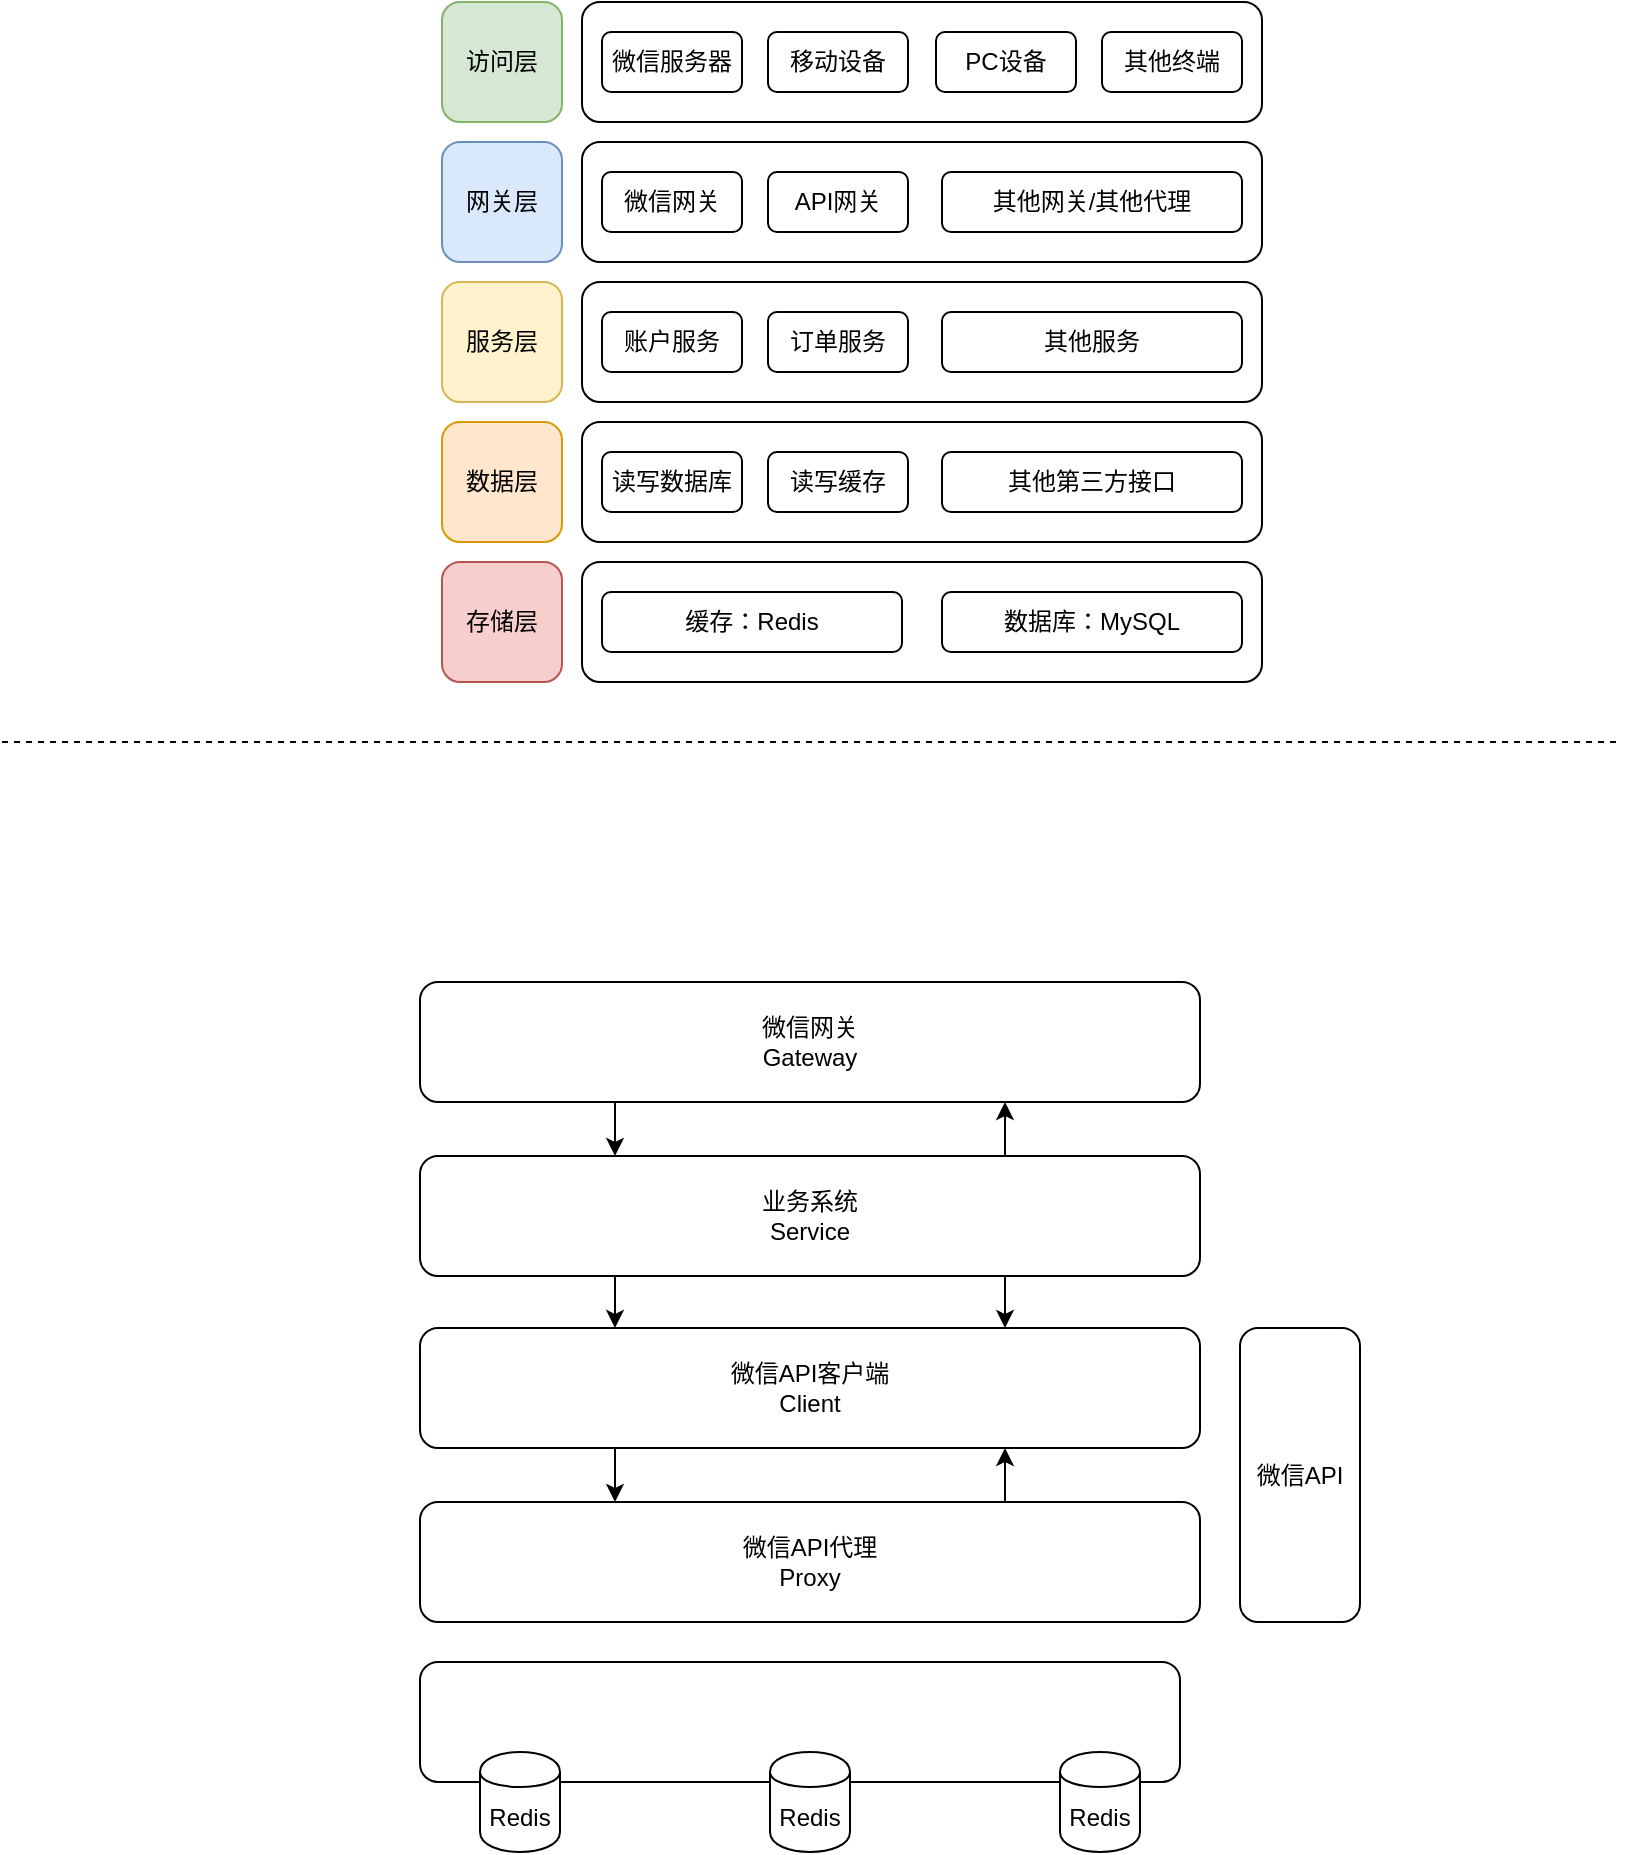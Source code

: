 <mxfile version="13.3.9" type="device"><diagram id="Fzws8k1aAf8MsgQdZHYl" name="第 1 页"><mxGraphModel dx="1426" dy="783" grid="1" gridSize="10" guides="1" tooltips="1" connect="1" arrows="1" fold="1" page="1" pageScale="1" pageWidth="827" pageHeight="1169" math="0" shadow="0"><root><mxCell id="0"/><mxCell id="1" parent="0"/><mxCell id="qwZZc0lAe-8l01NCEUno-30" style="edgeStyle=orthogonalEdgeStyle;rounded=0;orthogonalLoop=1;jettySize=auto;html=1;exitX=0.75;exitY=0;exitDx=0;exitDy=0;entryX=0.75;entryY=1;entryDx=0;entryDy=0;" edge="1" parent="1" source="qwZZc0lAe-8l01NCEUno-2" target="qwZZc0lAe-8l01NCEUno-9"><mxGeometry relative="1" as="geometry"/></mxCell><mxCell id="qwZZc0lAe-8l01NCEUno-32" style="edgeStyle=orthogonalEdgeStyle;rounded=0;orthogonalLoop=1;jettySize=auto;html=1;exitX=0.25;exitY=1;exitDx=0;exitDy=0;entryX=0.25;entryY=0;entryDx=0;entryDy=0;" edge="1" parent="1" source="qwZZc0lAe-8l01NCEUno-2" target="qwZZc0lAe-8l01NCEUno-27"><mxGeometry relative="1" as="geometry"/></mxCell><mxCell id="qwZZc0lAe-8l01NCEUno-33" style="edgeStyle=orthogonalEdgeStyle;rounded=0;orthogonalLoop=1;jettySize=auto;html=1;exitX=0.75;exitY=1;exitDx=0;exitDy=0;entryX=0.75;entryY=0;entryDx=0;entryDy=0;" edge="1" parent="1" source="qwZZc0lAe-8l01NCEUno-2" target="qwZZc0lAe-8l01NCEUno-27"><mxGeometry relative="1" as="geometry"/></mxCell><mxCell id="qwZZc0lAe-8l01NCEUno-2" value="业务系统&lt;br&gt;Service" style="rounded=1;whiteSpace=wrap;html=1;" vertex="1" parent="1"><mxGeometry x="209" y="607" width="390" height="60" as="geometry"/></mxCell><mxCell id="qwZZc0lAe-8l01NCEUno-37" style="edgeStyle=orthogonalEdgeStyle;rounded=0;orthogonalLoop=1;jettySize=auto;html=1;exitX=0.75;exitY=0;exitDx=0;exitDy=0;entryX=0.75;entryY=1;entryDx=0;entryDy=0;" edge="1" parent="1" source="qwZZc0lAe-8l01NCEUno-8" target="qwZZc0lAe-8l01NCEUno-27"><mxGeometry relative="1" as="geometry"/></mxCell><mxCell id="qwZZc0lAe-8l01NCEUno-8" value="微信API代理&lt;br&gt;Proxy" style="rounded=1;whiteSpace=wrap;html=1;" vertex="1" parent="1"><mxGeometry x="209" y="780" width="390" height="60" as="geometry"/></mxCell><mxCell id="qwZZc0lAe-8l01NCEUno-31" style="edgeStyle=orthogonalEdgeStyle;rounded=0;orthogonalLoop=1;jettySize=auto;html=1;exitX=0.25;exitY=1;exitDx=0;exitDy=0;entryX=0.25;entryY=0;entryDx=0;entryDy=0;" edge="1" parent="1" source="qwZZc0lAe-8l01NCEUno-9" target="qwZZc0lAe-8l01NCEUno-2"><mxGeometry relative="1" as="geometry"/></mxCell><mxCell id="qwZZc0lAe-8l01NCEUno-9" value="微信网关&lt;br&gt;Gateway" style="rounded=1;whiteSpace=wrap;html=1;" vertex="1" parent="1"><mxGeometry x="209" y="520" width="390" height="60" as="geometry"/></mxCell><mxCell id="qwZZc0lAe-8l01NCEUno-10" value="微信API" style="rounded=1;whiteSpace=wrap;html=1;" vertex="1" parent="1"><mxGeometry x="619" y="693" width="60" height="147" as="geometry"/></mxCell><mxCell id="qwZZc0lAe-8l01NCEUno-11" value="" style="rounded=1;whiteSpace=wrap;html=1;" vertex="1" parent="1"><mxGeometry x="209" y="860" width="380" height="60" as="geometry"/></mxCell><mxCell id="qwZZc0lAe-8l01NCEUno-16" value="Redis" style="shape=cylinder;whiteSpace=wrap;html=1;boundedLbl=1;backgroundOutline=1;" vertex="1" parent="1"><mxGeometry x="239" y="905" width="40" height="50" as="geometry"/></mxCell><mxCell id="qwZZc0lAe-8l01NCEUno-17" value="Redis" style="shape=cylinder;whiteSpace=wrap;html=1;boundedLbl=1;backgroundOutline=1;" vertex="1" parent="1"><mxGeometry x="384" y="905" width="40" height="50" as="geometry"/></mxCell><mxCell id="qwZZc0lAe-8l01NCEUno-18" value="Redis" style="shape=cylinder;whiteSpace=wrap;html=1;boundedLbl=1;backgroundOutline=1;" vertex="1" parent="1"><mxGeometry x="529" y="905" width="40" height="50" as="geometry"/></mxCell><mxCell id="qwZZc0lAe-8l01NCEUno-36" style="edgeStyle=orthogonalEdgeStyle;rounded=0;orthogonalLoop=1;jettySize=auto;html=1;exitX=0.25;exitY=1;exitDx=0;exitDy=0;entryX=0.25;entryY=0;entryDx=0;entryDy=0;" edge="1" parent="1" source="qwZZc0lAe-8l01NCEUno-27" target="qwZZc0lAe-8l01NCEUno-8"><mxGeometry relative="1" as="geometry"/></mxCell><mxCell id="qwZZc0lAe-8l01NCEUno-27" value="微信API客户端&lt;br&gt;Client" style="rounded=1;whiteSpace=wrap;html=1;" vertex="1" parent="1"><mxGeometry x="209" y="693" width="390" height="60" as="geometry"/></mxCell><mxCell id="qwZZc0lAe-8l01NCEUno-50" value="" style="group" vertex="1" connectable="0" parent="1"><mxGeometry x="220" y="30" width="410" height="60" as="geometry"/></mxCell><mxCell id="qwZZc0lAe-8l01NCEUno-39" value="访问层" style="rounded=1;whiteSpace=wrap;html=1;fillColor=#d5e8d4;strokeColor=#82b366;" vertex="1" parent="qwZZc0lAe-8l01NCEUno-50"><mxGeometry width="60" height="60" as="geometry"/></mxCell><mxCell id="qwZZc0lAe-8l01NCEUno-48" value="" style="group" vertex="1" connectable="0" parent="qwZZc0lAe-8l01NCEUno-50"><mxGeometry x="70" width="340" height="60" as="geometry"/></mxCell><mxCell id="qwZZc0lAe-8l01NCEUno-40" value="" style="rounded=1;whiteSpace=wrap;html=1;" vertex="1" parent="qwZZc0lAe-8l01NCEUno-48"><mxGeometry width="340" height="60" as="geometry"/></mxCell><mxCell id="qwZZc0lAe-8l01NCEUno-41" value="微信服务器" style="rounded=1;whiteSpace=wrap;html=1;" vertex="1" parent="qwZZc0lAe-8l01NCEUno-48"><mxGeometry x="10" y="15" width="70" height="30" as="geometry"/></mxCell><mxCell id="qwZZc0lAe-8l01NCEUno-42" value="移动设备" style="rounded=1;whiteSpace=wrap;html=1;" vertex="1" parent="qwZZc0lAe-8l01NCEUno-48"><mxGeometry x="93" y="15" width="70" height="30" as="geometry"/></mxCell><mxCell id="qwZZc0lAe-8l01NCEUno-44" value="PC设备" style="rounded=1;whiteSpace=wrap;html=1;" vertex="1" parent="qwZZc0lAe-8l01NCEUno-48"><mxGeometry x="177" y="15" width="70" height="30" as="geometry"/></mxCell><mxCell id="qwZZc0lAe-8l01NCEUno-45" value="其他终端" style="rounded=1;whiteSpace=wrap;html=1;" vertex="1" parent="qwZZc0lAe-8l01NCEUno-48"><mxGeometry x="260" y="15" width="70" height="30" as="geometry"/></mxCell><mxCell id="qwZZc0lAe-8l01NCEUno-63" value="" style="group" vertex="1" connectable="0" parent="1"><mxGeometry x="220" y="100" width="410" height="60" as="geometry"/></mxCell><mxCell id="qwZZc0lAe-8l01NCEUno-52" value="网关层" style="rounded=1;whiteSpace=wrap;html=1;fillColor=#dae8fc;strokeColor=#6c8ebf;" vertex="1" parent="qwZZc0lAe-8l01NCEUno-63"><mxGeometry width="60" height="60" as="geometry"/></mxCell><mxCell id="qwZZc0lAe-8l01NCEUno-62" value="" style="group" vertex="1" connectable="0" parent="qwZZc0lAe-8l01NCEUno-63"><mxGeometry x="70" width="340" height="60" as="geometry"/></mxCell><mxCell id="qwZZc0lAe-8l01NCEUno-54" value="" style="rounded=1;whiteSpace=wrap;html=1;" vertex="1" parent="qwZZc0lAe-8l01NCEUno-62"><mxGeometry width="340" height="60" as="geometry"/></mxCell><mxCell id="qwZZc0lAe-8l01NCEUno-55" value="微信网关" style="rounded=1;whiteSpace=wrap;html=1;" vertex="1" parent="qwZZc0lAe-8l01NCEUno-62"><mxGeometry x="10" y="15" width="70" height="30" as="geometry"/></mxCell><mxCell id="qwZZc0lAe-8l01NCEUno-56" value="API网关" style="rounded=1;whiteSpace=wrap;html=1;" vertex="1" parent="qwZZc0lAe-8l01NCEUno-62"><mxGeometry x="93" y="15" width="70" height="30" as="geometry"/></mxCell><mxCell id="qwZZc0lAe-8l01NCEUno-61" value="其他网关/其他代理" style="rounded=1;whiteSpace=wrap;html=1;" vertex="1" parent="qwZZc0lAe-8l01NCEUno-62"><mxGeometry x="180" y="15" width="150" height="30" as="geometry"/></mxCell><mxCell id="qwZZc0lAe-8l01NCEUno-66" value="" style="group" vertex="1" connectable="0" parent="1"><mxGeometry x="220" y="170" width="410" height="60" as="geometry"/></mxCell><mxCell id="qwZZc0lAe-8l01NCEUno-67" value="服务层" style="rounded=1;whiteSpace=wrap;html=1;fillColor=#fff2cc;strokeColor=#d6b656;" vertex="1" parent="qwZZc0lAe-8l01NCEUno-66"><mxGeometry width="60" height="60" as="geometry"/></mxCell><mxCell id="qwZZc0lAe-8l01NCEUno-68" value="" style="group" vertex="1" connectable="0" parent="qwZZc0lAe-8l01NCEUno-66"><mxGeometry x="70" width="340" height="60" as="geometry"/></mxCell><mxCell id="qwZZc0lAe-8l01NCEUno-69" value="" style="rounded=1;whiteSpace=wrap;html=1;" vertex="1" parent="qwZZc0lAe-8l01NCEUno-68"><mxGeometry width="340" height="60" as="geometry"/></mxCell><mxCell id="qwZZc0lAe-8l01NCEUno-70" value="账户服务" style="rounded=1;whiteSpace=wrap;html=1;" vertex="1" parent="qwZZc0lAe-8l01NCEUno-68"><mxGeometry x="10" y="15" width="70" height="30" as="geometry"/></mxCell><mxCell id="qwZZc0lAe-8l01NCEUno-71" value="订单服务" style="rounded=1;whiteSpace=wrap;html=1;" vertex="1" parent="qwZZc0lAe-8l01NCEUno-68"><mxGeometry x="93" y="15" width="70" height="30" as="geometry"/></mxCell><mxCell id="qwZZc0lAe-8l01NCEUno-72" value="其他服务" style="rounded=1;whiteSpace=wrap;html=1;" vertex="1" parent="qwZZc0lAe-8l01NCEUno-68"><mxGeometry x="180" y="15" width="150" height="30" as="geometry"/></mxCell><mxCell id="qwZZc0lAe-8l01NCEUno-90" value="" style="group" vertex="1" connectable="0" parent="1"><mxGeometry x="220" y="310" width="410" height="60" as="geometry"/></mxCell><mxCell id="qwZZc0lAe-8l01NCEUno-83" value="存储层" style="rounded=1;whiteSpace=wrap;html=1;fillColor=#f8cecc;strokeColor=#b85450;" vertex="1" parent="qwZZc0lAe-8l01NCEUno-90"><mxGeometry width="60" height="60" as="geometry"/></mxCell><mxCell id="qwZZc0lAe-8l01NCEUno-84" value="" style="group" vertex="1" connectable="0" parent="qwZZc0lAe-8l01NCEUno-90"><mxGeometry x="70" width="340" height="60" as="geometry"/></mxCell><mxCell id="qwZZc0lAe-8l01NCEUno-85" value="" style="rounded=1;whiteSpace=wrap;html=1;" vertex="1" parent="qwZZc0lAe-8l01NCEUno-84"><mxGeometry width="340" height="60" as="geometry"/></mxCell><mxCell id="qwZZc0lAe-8l01NCEUno-86" value="缓存：Redis" style="rounded=1;whiteSpace=wrap;html=1;" vertex="1" parent="qwZZc0lAe-8l01NCEUno-84"><mxGeometry x="10" y="15" width="150" height="30" as="geometry"/></mxCell><mxCell id="qwZZc0lAe-8l01NCEUno-87" value="数据库：MySQL" style="rounded=1;whiteSpace=wrap;html=1;" vertex="1" parent="qwZZc0lAe-8l01NCEUno-84"><mxGeometry x="180" y="15" width="150" height="30" as="geometry"/></mxCell><mxCell id="qwZZc0lAe-8l01NCEUno-92" value="" style="group" vertex="1" connectable="0" parent="1"><mxGeometry x="220" y="240" width="410" height="60" as="geometry"/></mxCell><mxCell id="qwZZc0lAe-8l01NCEUno-75" value="数据层" style="rounded=1;whiteSpace=wrap;html=1;fillColor=#ffe6cc;strokeColor=#d79b00;" vertex="1" parent="qwZZc0lAe-8l01NCEUno-92"><mxGeometry width="60" height="60" as="geometry"/></mxCell><mxCell id="qwZZc0lAe-8l01NCEUno-76" value="" style="group" vertex="1" connectable="0" parent="qwZZc0lAe-8l01NCEUno-92"><mxGeometry x="70" width="340" height="60" as="geometry"/></mxCell><mxCell id="qwZZc0lAe-8l01NCEUno-77" value="" style="rounded=1;whiteSpace=wrap;html=1;" vertex="1" parent="qwZZc0lAe-8l01NCEUno-76"><mxGeometry width="340" height="60" as="geometry"/></mxCell><mxCell id="qwZZc0lAe-8l01NCEUno-78" value="读写数据库" style="rounded=1;whiteSpace=wrap;html=1;" vertex="1" parent="qwZZc0lAe-8l01NCEUno-76"><mxGeometry x="10" y="15" width="70" height="30" as="geometry"/></mxCell><mxCell id="qwZZc0lAe-8l01NCEUno-79" value="读写缓存" style="rounded=1;whiteSpace=wrap;html=1;" vertex="1" parent="qwZZc0lAe-8l01NCEUno-76"><mxGeometry x="93" y="15" width="70" height="30" as="geometry"/></mxCell><mxCell id="qwZZc0lAe-8l01NCEUno-81" value="其他第三方接口" style="rounded=1;whiteSpace=wrap;html=1;" vertex="1" parent="qwZZc0lAe-8l01NCEUno-76"><mxGeometry x="180" y="15" width="150" height="30" as="geometry"/></mxCell><mxCell id="qwZZc0lAe-8l01NCEUno-93" value="" style="endArrow=none;dashed=1;html=1;" edge="1" parent="1"><mxGeometry width="50" height="50" relative="1" as="geometry"><mxPoint y="400" as="sourcePoint"/><mxPoint x="810" y="400" as="targetPoint"/></mxGeometry></mxCell></root></mxGraphModel></diagram></mxfile>